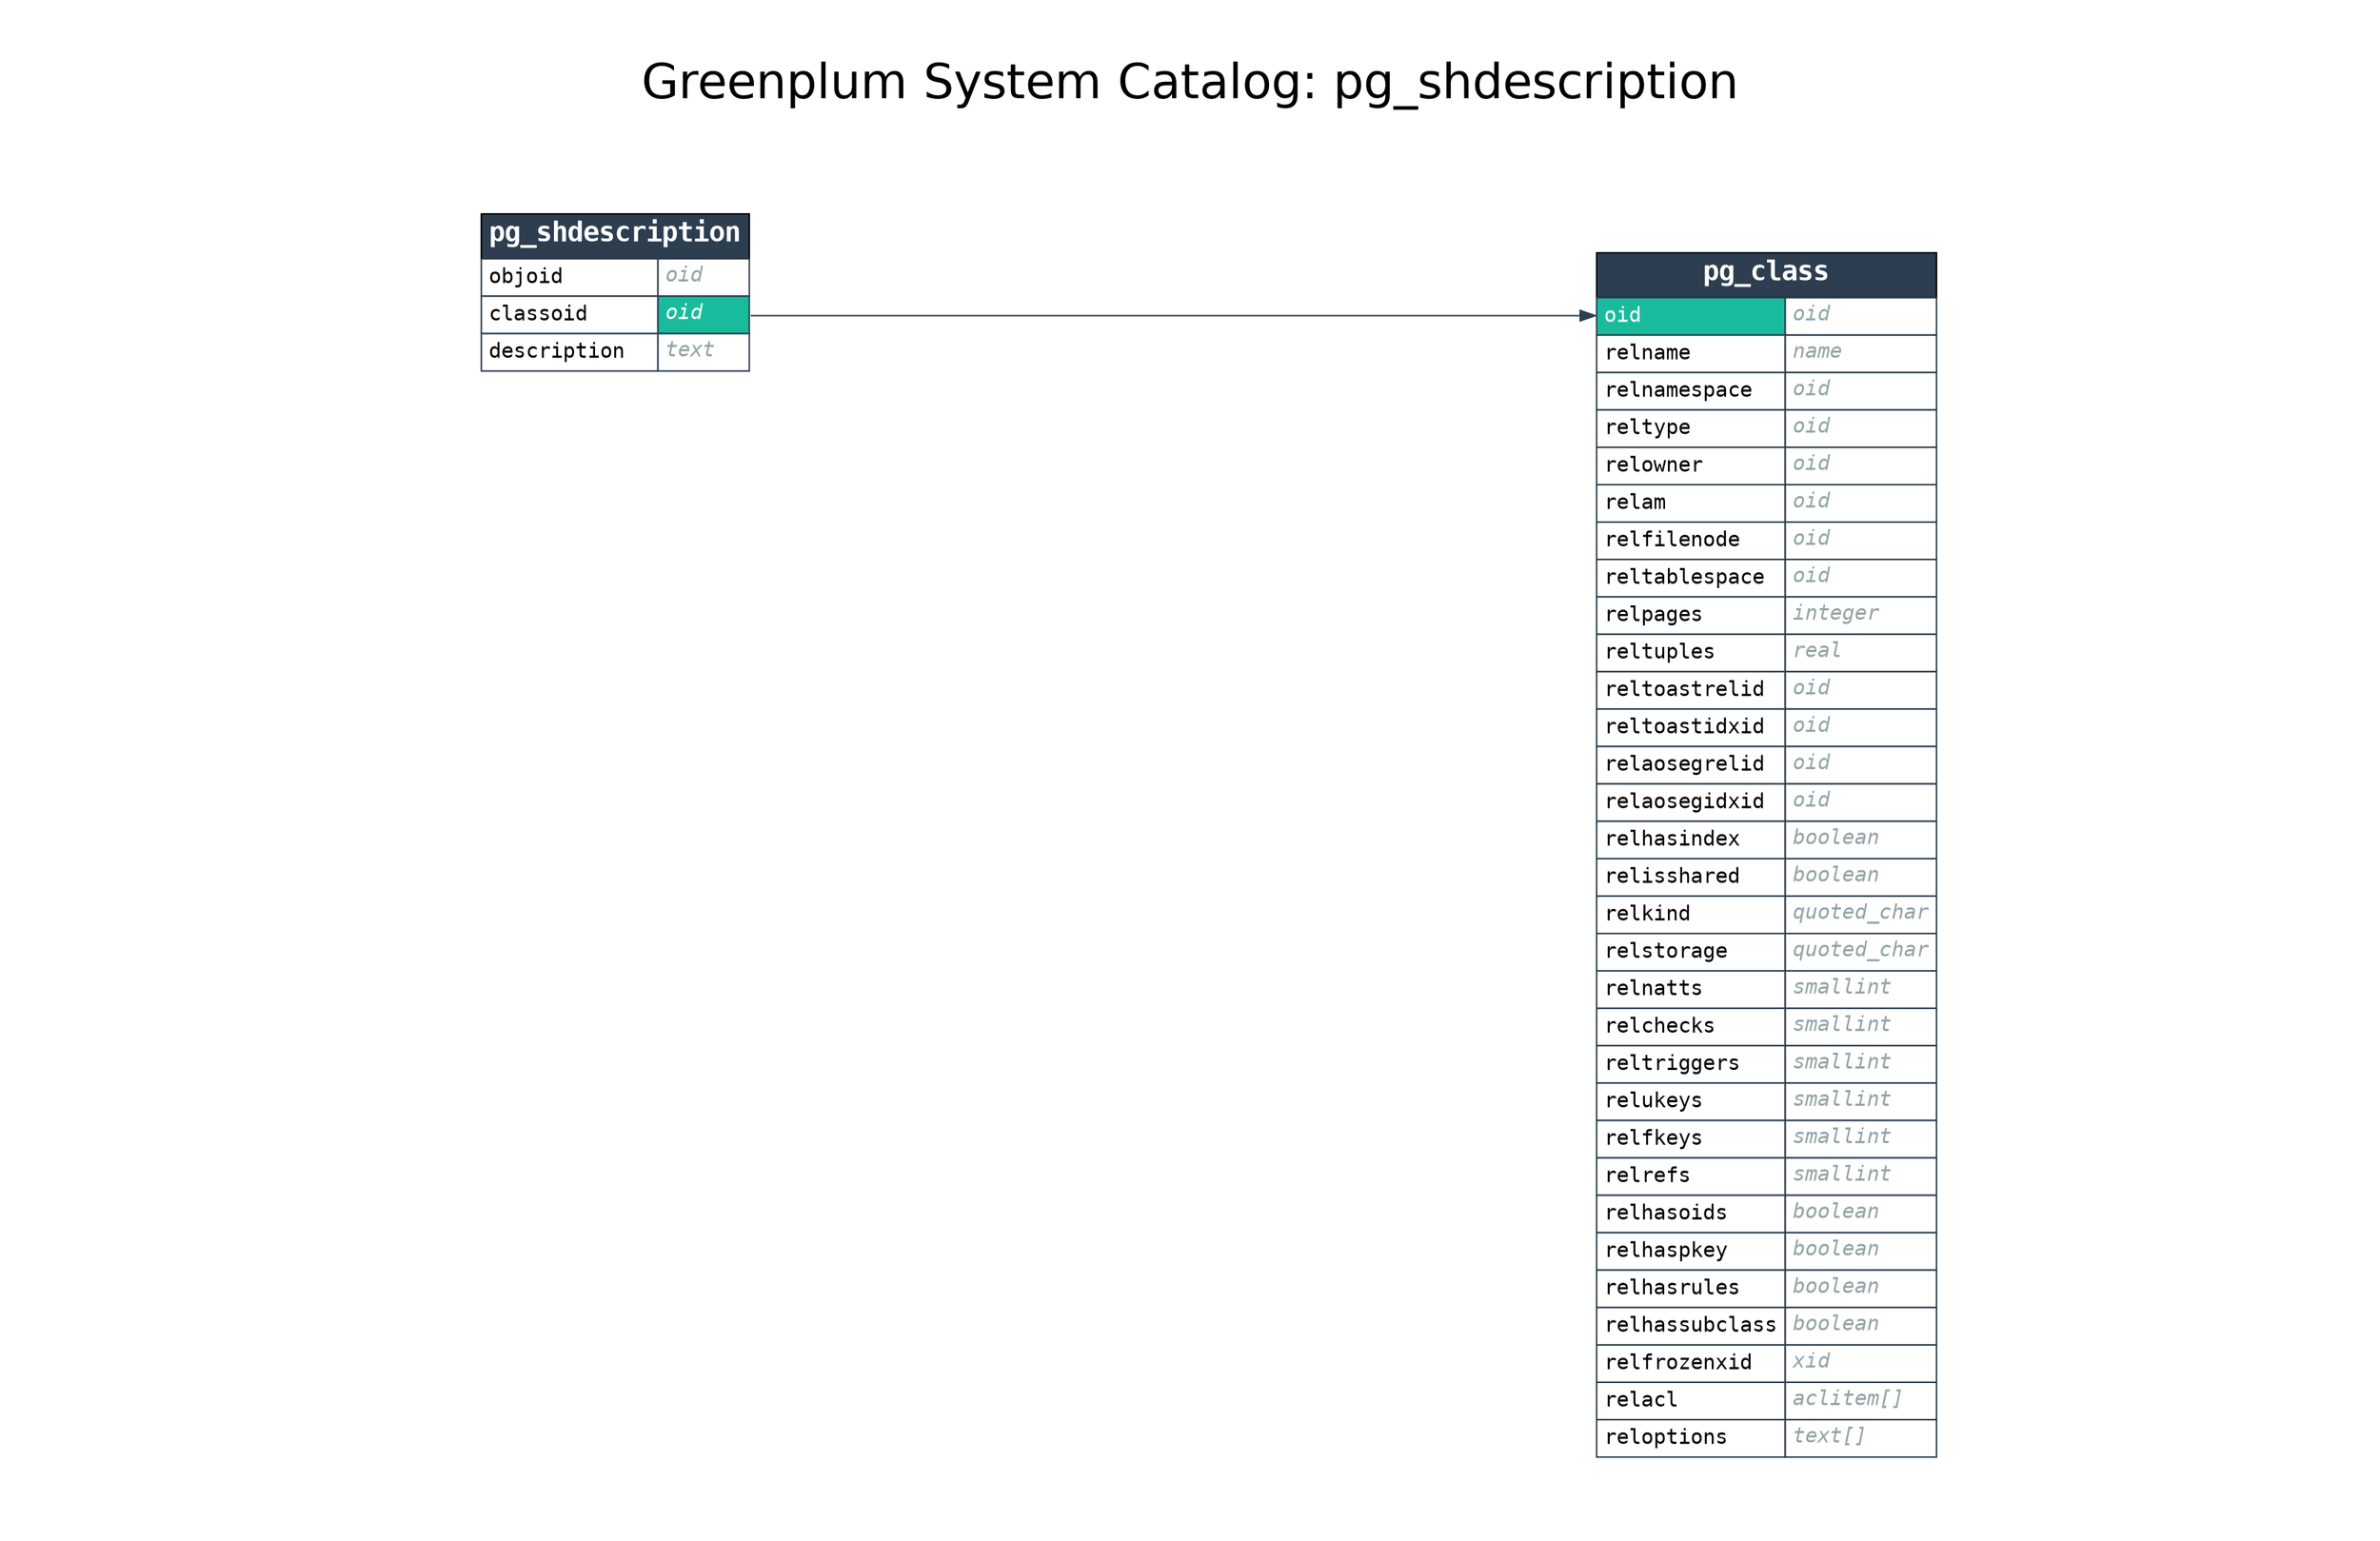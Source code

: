 digraph GPDB {

    label="Greenplum System Catalog: pg_shdescription";
    labelloc="t";
    fontname="Helvetica"
    fontsize=32
    

    pad=0.5;
    nodesep=0.5;
    ranksep=0.5;
    rankdir=LR;
    node [shape = "plaintext"];

    
    subgraph cluster_from {
        rankdir=TB
        style=invis;

        
    }
    
    subgraph cluster_selected {
        rankdir=TB
        style=invis;

        
            pg_shdescription [label = <<FONT FACE="monospace"><TABLE BORDER="0" CELLBORDER="1" CELLSPACING="0" CELLPADDING="4">
<TR><TD BGCOLOR="#2c3e50" ALIGN="CENTER" COLSPAN="2"><FONT COLOR="#FFFFFF" POINT-SIZE="18"><B>pg_shdescription</B></FONT></TD></TR>

<TR>
<TD COLOR="#2c3e50" BGCOLOR="#FFFFFF" ALIGN="LEFT" PORT="objoid_in"><FONT COLOR="#000000">objoid</FONT></TD>
<TD COLOR="#2c3e50" BGCOLOR="#FFFFFF" ALIGN="LEFT" PORT="objoid_out"><FONT COLOR="#95a5a6"><I>oid</I></FONT></TD>
</TR>

<TR>
<TD COLOR="#2c3e50" BGCOLOR="#FFFFFF" ALIGN="LEFT" PORT="classoid_in"><FONT COLOR="#000000">classoid</FONT></TD>
<TD COLOR="#2c3e50" BGCOLOR="#18bc9c" ALIGN="LEFT" PORT="classoid_out"><FONT COLOR="#FFFFFF"><I>oid</I></FONT></TD>
</TR>

<TR>
<TD COLOR="#2c3e50" BGCOLOR="#FFFFFF" ALIGN="LEFT" PORT="description_in"><FONT COLOR="#000000">description</FONT></TD>
<TD COLOR="#2c3e50" BGCOLOR="#FFFFFF" ALIGN="LEFT" PORT="description_out"><FONT COLOR="#95a5a6"><I>text</I></FONT></TD>
</TR>

</TABLE></FONT>> name = "pg_shdescription"];
        
    }
    
    subgraph cluster_to {
        rankdir=TB
        style=invis;

        
            pg_class [label = <<FONT FACE="monospace"><TABLE BORDER="0" CELLBORDER="1" CELLSPACING="0" CELLPADDING="4">
<TR><TD BGCOLOR="#2c3e50" ALIGN="CENTER" COLSPAN="2"><FONT COLOR="#FFFFFF" POINT-SIZE="18"><B>pg_class</B></FONT></TD></TR>

<TR>
<TD COLOR="#2c3e50" BGCOLOR="#18bc9c" ALIGN="LEFT" PORT="oid_in"><FONT COLOR="#FFFFFF">oid</FONT></TD>
<TD COLOR="#2c3e50" BGCOLOR="#FFFFFF" ALIGN="LEFT" PORT="oid_out"><FONT COLOR="#95a5a6"><I>oid</I></FONT></TD>
</TR>

<TR>
<TD COLOR="#2c3e50" BGCOLOR="#FFFFFF" ALIGN="LEFT" PORT="relname_in"><FONT COLOR="#000000">relname</FONT></TD>
<TD COLOR="#2c3e50" BGCOLOR="#FFFFFF" ALIGN="LEFT" PORT="relname_out"><FONT COLOR="#95a5a6"><I>name</I></FONT></TD>
</TR>

<TR>
<TD COLOR="#2c3e50" BGCOLOR="#FFFFFF" ALIGN="LEFT" PORT="relnamespace_in"><FONT COLOR="#000000">relnamespace</FONT></TD>
<TD COLOR="#2c3e50" BGCOLOR="#FFFFFF" ALIGN="LEFT" PORT="relnamespace_out"><FONT COLOR="#95a5a6"><I>oid</I></FONT></TD>
</TR>

<TR>
<TD COLOR="#2c3e50" BGCOLOR="#FFFFFF" ALIGN="LEFT" PORT="reltype_in"><FONT COLOR="#000000">reltype</FONT></TD>
<TD COLOR="#2c3e50" BGCOLOR="#FFFFFF" ALIGN="LEFT" PORT="reltype_out"><FONT COLOR="#95a5a6"><I>oid</I></FONT></TD>
</TR>

<TR>
<TD COLOR="#2c3e50" BGCOLOR="#FFFFFF" ALIGN="LEFT" PORT="relowner_in"><FONT COLOR="#000000">relowner</FONT></TD>
<TD COLOR="#2c3e50" BGCOLOR="#FFFFFF" ALIGN="LEFT" PORT="relowner_out"><FONT COLOR="#95a5a6"><I>oid</I></FONT></TD>
</TR>

<TR>
<TD COLOR="#2c3e50" BGCOLOR="#FFFFFF" ALIGN="LEFT" PORT="relam_in"><FONT COLOR="#000000">relam</FONT></TD>
<TD COLOR="#2c3e50" BGCOLOR="#FFFFFF" ALIGN="LEFT" PORT="relam_out"><FONT COLOR="#95a5a6"><I>oid</I></FONT></TD>
</TR>

<TR>
<TD COLOR="#2c3e50" BGCOLOR="#FFFFFF" ALIGN="LEFT" PORT="relfilenode_in"><FONT COLOR="#000000">relfilenode</FONT></TD>
<TD COLOR="#2c3e50" BGCOLOR="#FFFFFF" ALIGN="LEFT" PORT="relfilenode_out"><FONT COLOR="#95a5a6"><I>oid</I></FONT></TD>
</TR>

<TR>
<TD COLOR="#2c3e50" BGCOLOR="#FFFFFF" ALIGN="LEFT" PORT="reltablespace_in"><FONT COLOR="#000000">reltablespace</FONT></TD>
<TD COLOR="#2c3e50" BGCOLOR="#FFFFFF" ALIGN="LEFT" PORT="reltablespace_out"><FONT COLOR="#95a5a6"><I>oid</I></FONT></TD>
</TR>

<TR>
<TD COLOR="#2c3e50" BGCOLOR="#FFFFFF" ALIGN="LEFT" PORT="relpages_in"><FONT COLOR="#000000">relpages</FONT></TD>
<TD COLOR="#2c3e50" BGCOLOR="#FFFFFF" ALIGN="LEFT" PORT="relpages_out"><FONT COLOR="#95a5a6"><I>integer</I></FONT></TD>
</TR>

<TR>
<TD COLOR="#2c3e50" BGCOLOR="#FFFFFF" ALIGN="LEFT" PORT="reltuples_in"><FONT COLOR="#000000">reltuples</FONT></TD>
<TD COLOR="#2c3e50" BGCOLOR="#FFFFFF" ALIGN="LEFT" PORT="reltuples_out"><FONT COLOR="#95a5a6"><I>real</I></FONT></TD>
</TR>

<TR>
<TD COLOR="#2c3e50" BGCOLOR="#FFFFFF" ALIGN="LEFT" PORT="reltoastrelid_in"><FONT COLOR="#000000">reltoastrelid</FONT></TD>
<TD COLOR="#2c3e50" BGCOLOR="#FFFFFF" ALIGN="LEFT" PORT="reltoastrelid_out"><FONT COLOR="#95a5a6"><I>oid</I></FONT></TD>
</TR>

<TR>
<TD COLOR="#2c3e50" BGCOLOR="#FFFFFF" ALIGN="LEFT" PORT="reltoastidxid_in"><FONT COLOR="#000000">reltoastidxid</FONT></TD>
<TD COLOR="#2c3e50" BGCOLOR="#FFFFFF" ALIGN="LEFT" PORT="reltoastidxid_out"><FONT COLOR="#95a5a6"><I>oid</I></FONT></TD>
</TR>

<TR>
<TD COLOR="#2c3e50" BGCOLOR="#FFFFFF" ALIGN="LEFT" PORT="relaosegrelid_in"><FONT COLOR="#000000">relaosegrelid</FONT></TD>
<TD COLOR="#2c3e50" BGCOLOR="#FFFFFF" ALIGN="LEFT" PORT="relaosegrelid_out"><FONT COLOR="#95a5a6"><I>oid</I></FONT></TD>
</TR>

<TR>
<TD COLOR="#2c3e50" BGCOLOR="#FFFFFF" ALIGN="LEFT" PORT="relaosegidxid_in"><FONT COLOR="#000000">relaosegidxid</FONT></TD>
<TD COLOR="#2c3e50" BGCOLOR="#FFFFFF" ALIGN="LEFT" PORT="relaosegidxid_out"><FONT COLOR="#95a5a6"><I>oid</I></FONT></TD>
</TR>

<TR>
<TD COLOR="#2c3e50" BGCOLOR="#FFFFFF" ALIGN="LEFT" PORT="relhasindex_in"><FONT COLOR="#000000">relhasindex</FONT></TD>
<TD COLOR="#2c3e50" BGCOLOR="#FFFFFF" ALIGN="LEFT" PORT="relhasindex_out"><FONT COLOR="#95a5a6"><I>boolean</I></FONT></TD>
</TR>

<TR>
<TD COLOR="#2c3e50" BGCOLOR="#FFFFFF" ALIGN="LEFT" PORT="relisshared_in"><FONT COLOR="#000000">relisshared</FONT></TD>
<TD COLOR="#2c3e50" BGCOLOR="#FFFFFF" ALIGN="LEFT" PORT="relisshared_out"><FONT COLOR="#95a5a6"><I>boolean</I></FONT></TD>
</TR>

<TR>
<TD COLOR="#2c3e50" BGCOLOR="#FFFFFF" ALIGN="LEFT" PORT="relkind_in"><FONT COLOR="#000000">relkind</FONT></TD>
<TD COLOR="#2c3e50" BGCOLOR="#FFFFFF" ALIGN="LEFT" PORT="relkind_out"><FONT COLOR="#95a5a6"><I>quoted_char</I></FONT></TD>
</TR>

<TR>
<TD COLOR="#2c3e50" BGCOLOR="#FFFFFF" ALIGN="LEFT" PORT="relstorage_in"><FONT COLOR="#000000">relstorage</FONT></TD>
<TD COLOR="#2c3e50" BGCOLOR="#FFFFFF" ALIGN="LEFT" PORT="relstorage_out"><FONT COLOR="#95a5a6"><I>quoted_char</I></FONT></TD>
</TR>

<TR>
<TD COLOR="#2c3e50" BGCOLOR="#FFFFFF" ALIGN="LEFT" PORT="relnatts_in"><FONT COLOR="#000000">relnatts</FONT></TD>
<TD COLOR="#2c3e50" BGCOLOR="#FFFFFF" ALIGN="LEFT" PORT="relnatts_out"><FONT COLOR="#95a5a6"><I>smallint</I></FONT></TD>
</TR>

<TR>
<TD COLOR="#2c3e50" BGCOLOR="#FFFFFF" ALIGN="LEFT" PORT="relchecks_in"><FONT COLOR="#000000">relchecks</FONT></TD>
<TD COLOR="#2c3e50" BGCOLOR="#FFFFFF" ALIGN="LEFT" PORT="relchecks_out"><FONT COLOR="#95a5a6"><I>smallint</I></FONT></TD>
</TR>

<TR>
<TD COLOR="#2c3e50" BGCOLOR="#FFFFFF" ALIGN="LEFT" PORT="reltriggers_in"><FONT COLOR="#000000">reltriggers</FONT></TD>
<TD COLOR="#2c3e50" BGCOLOR="#FFFFFF" ALIGN="LEFT" PORT="reltriggers_out"><FONT COLOR="#95a5a6"><I>smallint</I></FONT></TD>
</TR>

<TR>
<TD COLOR="#2c3e50" BGCOLOR="#FFFFFF" ALIGN="LEFT" PORT="relukeys_in"><FONT COLOR="#000000">relukeys</FONT></TD>
<TD COLOR="#2c3e50" BGCOLOR="#FFFFFF" ALIGN="LEFT" PORT="relukeys_out"><FONT COLOR="#95a5a6"><I>smallint</I></FONT></TD>
</TR>

<TR>
<TD COLOR="#2c3e50" BGCOLOR="#FFFFFF" ALIGN="LEFT" PORT="relfkeys_in"><FONT COLOR="#000000">relfkeys</FONT></TD>
<TD COLOR="#2c3e50" BGCOLOR="#FFFFFF" ALIGN="LEFT" PORT="relfkeys_out"><FONT COLOR="#95a5a6"><I>smallint</I></FONT></TD>
</TR>

<TR>
<TD COLOR="#2c3e50" BGCOLOR="#FFFFFF" ALIGN="LEFT" PORT="relrefs_in"><FONT COLOR="#000000">relrefs</FONT></TD>
<TD COLOR="#2c3e50" BGCOLOR="#FFFFFF" ALIGN="LEFT" PORT="relrefs_out"><FONT COLOR="#95a5a6"><I>smallint</I></FONT></TD>
</TR>

<TR>
<TD COLOR="#2c3e50" BGCOLOR="#FFFFFF" ALIGN="LEFT" PORT="relhasoids_in"><FONT COLOR="#000000">relhasoids</FONT></TD>
<TD COLOR="#2c3e50" BGCOLOR="#FFFFFF" ALIGN="LEFT" PORT="relhasoids_out"><FONT COLOR="#95a5a6"><I>boolean</I></FONT></TD>
</TR>

<TR>
<TD COLOR="#2c3e50" BGCOLOR="#FFFFFF" ALIGN="LEFT" PORT="relhaspkey_in"><FONT COLOR="#000000">relhaspkey</FONT></TD>
<TD COLOR="#2c3e50" BGCOLOR="#FFFFFF" ALIGN="LEFT" PORT="relhaspkey_out"><FONT COLOR="#95a5a6"><I>boolean</I></FONT></TD>
</TR>

<TR>
<TD COLOR="#2c3e50" BGCOLOR="#FFFFFF" ALIGN="LEFT" PORT="relhasrules_in"><FONT COLOR="#000000">relhasrules</FONT></TD>
<TD COLOR="#2c3e50" BGCOLOR="#FFFFFF" ALIGN="LEFT" PORT="relhasrules_out"><FONT COLOR="#95a5a6"><I>boolean</I></FONT></TD>
</TR>

<TR>
<TD COLOR="#2c3e50" BGCOLOR="#FFFFFF" ALIGN="LEFT" PORT="relhassubclass_in"><FONT COLOR="#000000">relhassubclass</FONT></TD>
<TD COLOR="#2c3e50" BGCOLOR="#FFFFFF" ALIGN="LEFT" PORT="relhassubclass_out"><FONT COLOR="#95a5a6"><I>boolean</I></FONT></TD>
</TR>

<TR>
<TD COLOR="#2c3e50" BGCOLOR="#FFFFFF" ALIGN="LEFT" PORT="relfrozenxid_in"><FONT COLOR="#000000">relfrozenxid</FONT></TD>
<TD COLOR="#2c3e50" BGCOLOR="#FFFFFF" ALIGN="LEFT" PORT="relfrozenxid_out"><FONT COLOR="#95a5a6"><I>xid</I></FONT></TD>
</TR>

<TR>
<TD COLOR="#2c3e50" BGCOLOR="#FFFFFF" ALIGN="LEFT" PORT="relacl_in"><FONT COLOR="#000000">relacl</FONT></TD>
<TD COLOR="#2c3e50" BGCOLOR="#FFFFFF" ALIGN="LEFT" PORT="relacl_out"><FONT COLOR="#95a5a6"><I>aclitem[]</I></FONT></TD>
</TR>

<TR>
<TD COLOR="#2c3e50" BGCOLOR="#FFFFFF" ALIGN="LEFT" PORT="reloptions_in"><FONT COLOR="#000000">reloptions</FONT></TD>
<TD COLOR="#2c3e50" BGCOLOR="#FFFFFF" ALIGN="LEFT" PORT="reloptions_out"><FONT COLOR="#95a5a6"><I>text[]</I></FONT></TD>
</TR>

</TABLE></FONT>> name = "pg_class"];
        
    }
    

    
        pg_shdescription:classoid_out -> pg_class:oid_in [penwidth = 1 color = "#2c3e50"];
    

}